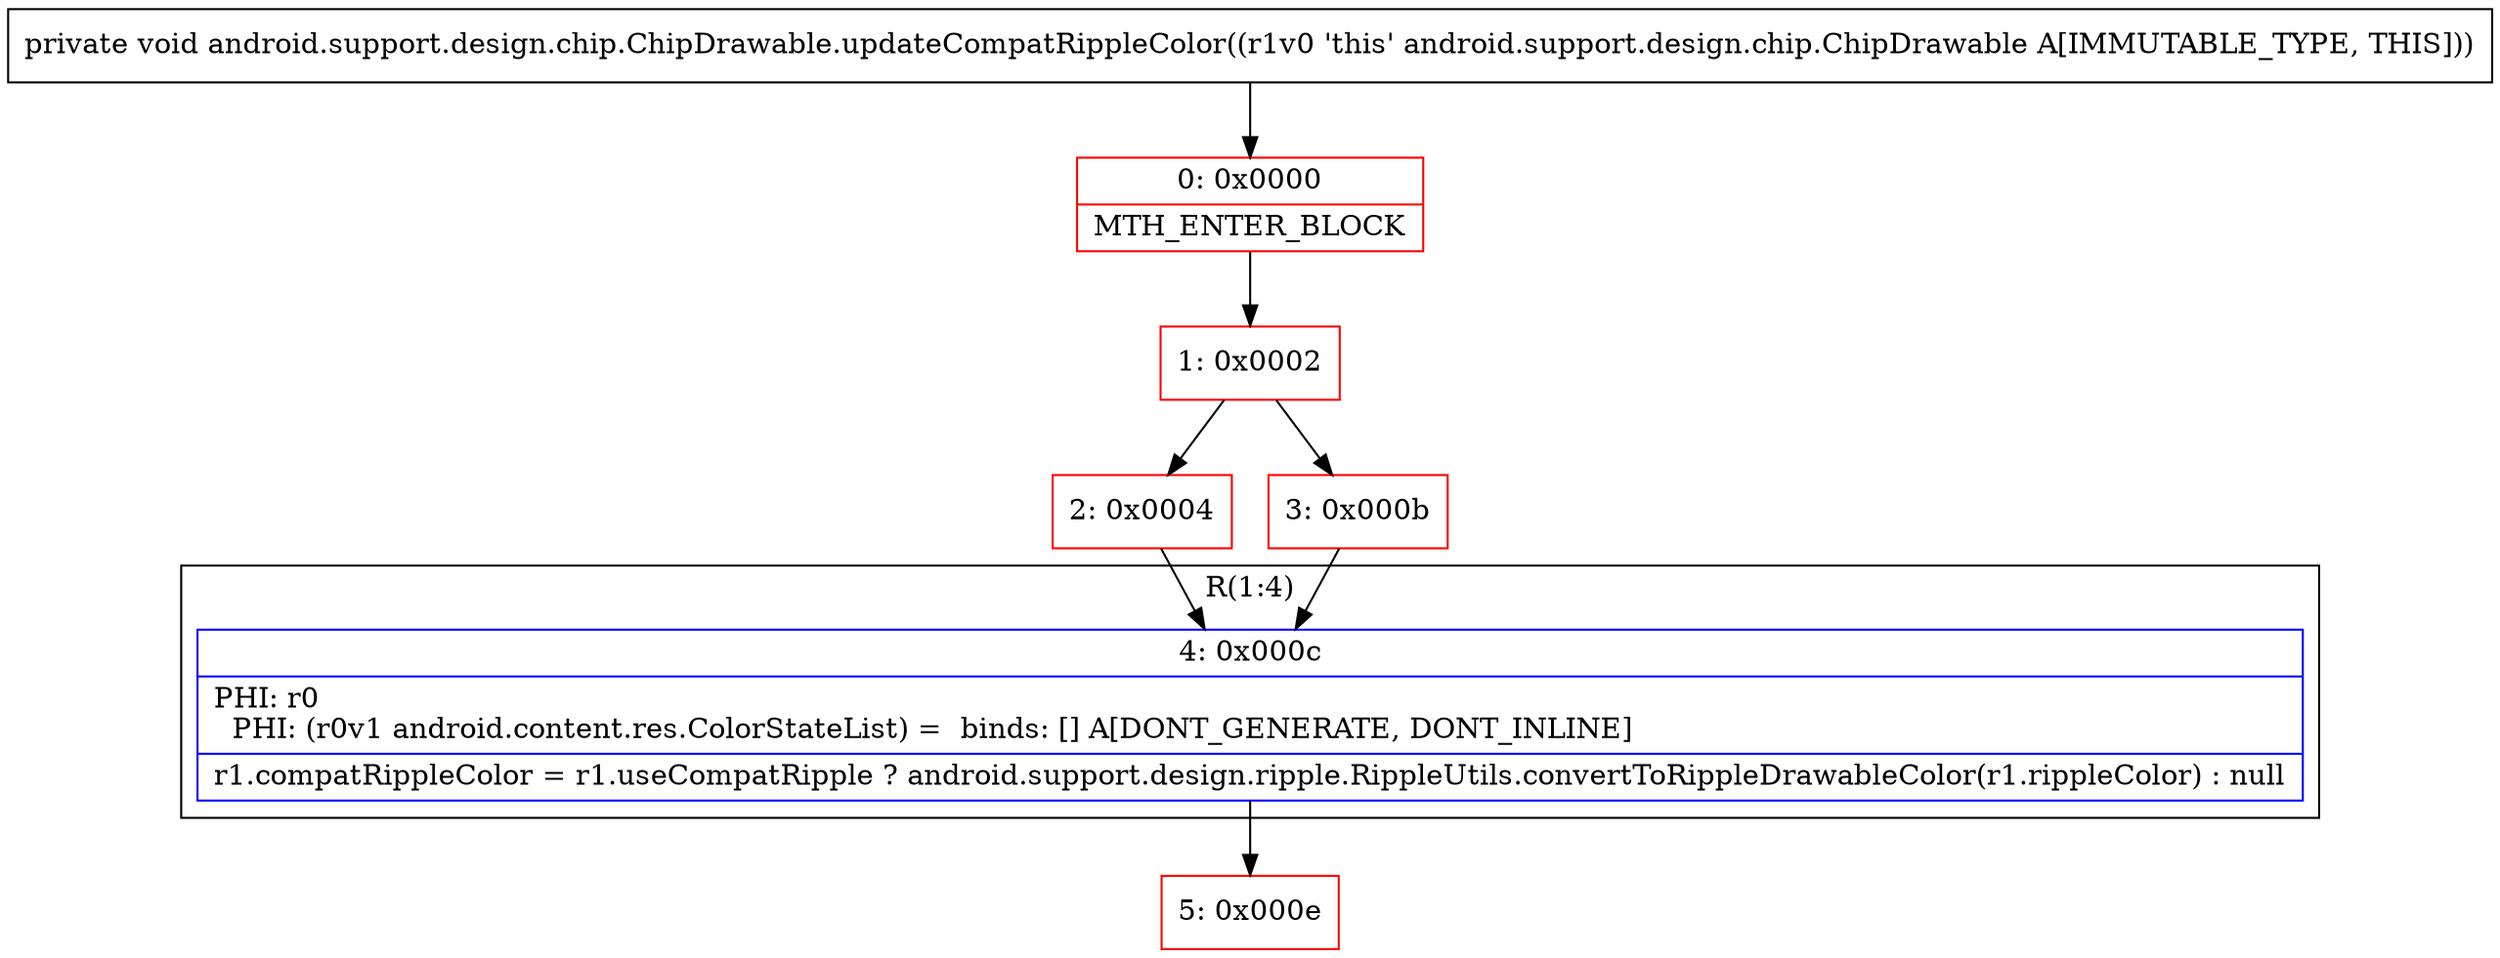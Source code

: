 digraph "CFG forandroid.support.design.chip.ChipDrawable.updateCompatRippleColor()V" {
subgraph cluster_Region_703433230 {
label = "R(1:4)";
node [shape=record,color=blue];
Node_4 [shape=record,label="{4\:\ 0x000c|PHI: r0 \l  PHI: (r0v1 android.content.res.ColorStateList) =  binds: [] A[DONT_GENERATE, DONT_INLINE]\l|r1.compatRippleColor = r1.useCompatRipple ? android.support.design.ripple.RippleUtils.convertToRippleDrawableColor(r1.rippleColor) : null\l}"];
}
Node_0 [shape=record,color=red,label="{0\:\ 0x0000|MTH_ENTER_BLOCK\l}"];
Node_1 [shape=record,color=red,label="{1\:\ 0x0002}"];
Node_2 [shape=record,color=red,label="{2\:\ 0x0004}"];
Node_3 [shape=record,color=red,label="{3\:\ 0x000b}"];
Node_5 [shape=record,color=red,label="{5\:\ 0x000e}"];
MethodNode[shape=record,label="{private void android.support.design.chip.ChipDrawable.updateCompatRippleColor((r1v0 'this' android.support.design.chip.ChipDrawable A[IMMUTABLE_TYPE, THIS])) }"];
MethodNode -> Node_0;
Node_4 -> Node_5;
Node_0 -> Node_1;
Node_1 -> Node_2;
Node_1 -> Node_3;
Node_2 -> Node_4;
Node_3 -> Node_4;
}

